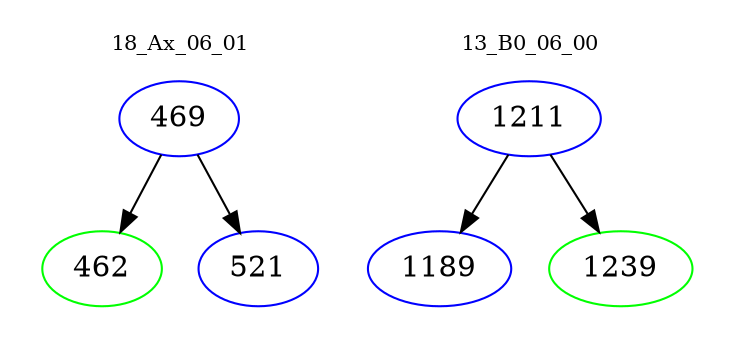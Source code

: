 digraph{
subgraph cluster_0 {
color = white
label = "18_Ax_06_01";
fontsize=10;
T0_469 [label="469", color="blue"]
T0_469 -> T0_462 [color="black"]
T0_462 [label="462", color="green"]
T0_469 -> T0_521 [color="black"]
T0_521 [label="521", color="blue"]
}
subgraph cluster_1 {
color = white
label = "13_B0_06_00";
fontsize=10;
T1_1211 [label="1211", color="blue"]
T1_1211 -> T1_1189 [color="black"]
T1_1189 [label="1189", color="blue"]
T1_1211 -> T1_1239 [color="black"]
T1_1239 [label="1239", color="green"]
}
}
